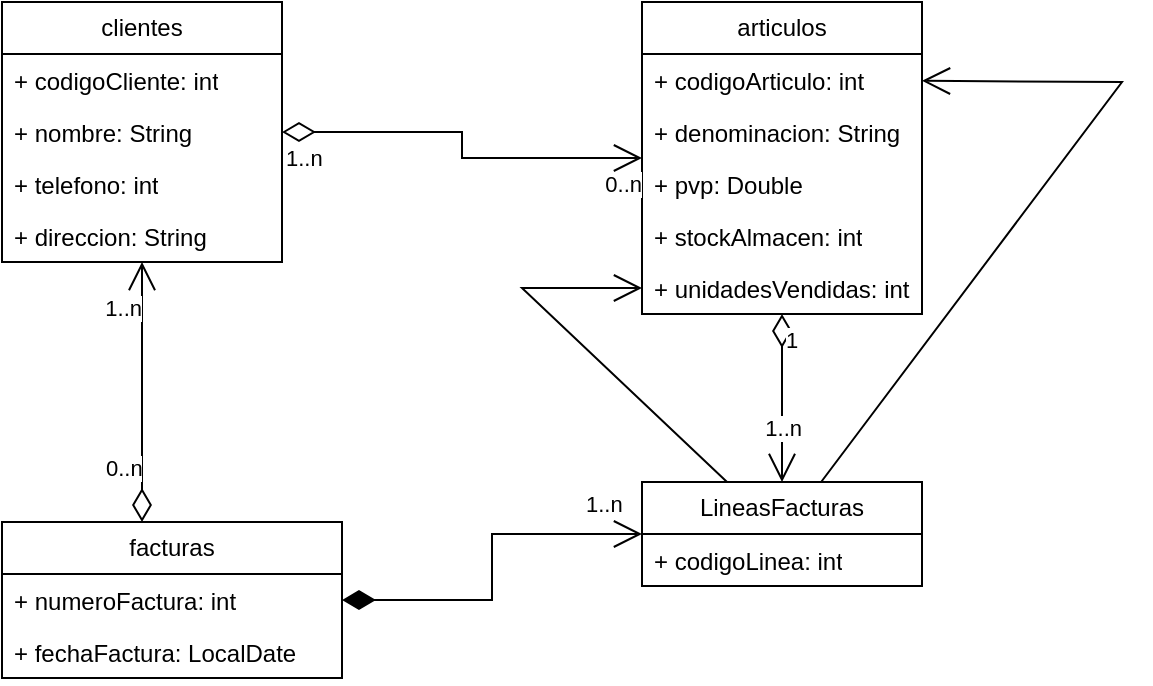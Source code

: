 <mxfile version="21.3.4" type="device">
  <diagram name="Página-1" id="gmGqsCZbfg8CnAh8hfgB">
    <mxGraphModel dx="1434" dy="764" grid="1" gridSize="10" guides="1" tooltips="1" connect="1" arrows="1" fold="1" page="1" pageScale="1" pageWidth="827" pageHeight="1169" math="0" shadow="0">
      <root>
        <mxCell id="0" />
        <mxCell id="1" parent="0" />
        <mxCell id="juTxVEUeMr1CvFopxE5W-1" value="facturas" style="swimlane;fontStyle=0;childLayout=stackLayout;horizontal=1;startSize=26;fillColor=none;horizontalStack=0;resizeParent=1;resizeParentMax=0;resizeLast=0;collapsible=1;marginBottom=0;whiteSpace=wrap;html=1;" vertex="1" parent="1">
          <mxGeometry x="120" y="420" width="170" height="78" as="geometry" />
        </mxCell>
        <mxCell id="juTxVEUeMr1CvFopxE5W-2" value="+ numeroFactura: int" style="text;strokeColor=none;fillColor=none;align=left;verticalAlign=top;spacingLeft=4;spacingRight=4;overflow=hidden;rotatable=0;points=[[0,0.5],[1,0.5]];portConstraint=eastwest;whiteSpace=wrap;html=1;" vertex="1" parent="juTxVEUeMr1CvFopxE5W-1">
          <mxGeometry y="26" width="170" height="26" as="geometry" />
        </mxCell>
        <mxCell id="juTxVEUeMr1CvFopxE5W-3" value="+ fechaFactura: LocalDate" style="text;strokeColor=none;fillColor=none;align=left;verticalAlign=top;spacingLeft=4;spacingRight=4;overflow=hidden;rotatable=0;points=[[0,0.5],[1,0.5]];portConstraint=eastwest;whiteSpace=wrap;html=1;" vertex="1" parent="juTxVEUeMr1CvFopxE5W-1">
          <mxGeometry y="52" width="170" height="26" as="geometry" />
        </mxCell>
        <mxCell id="juTxVEUeMr1CvFopxE5W-5" value="articulos" style="swimlane;fontStyle=0;childLayout=stackLayout;horizontal=1;startSize=26;fillColor=none;horizontalStack=0;resizeParent=1;resizeParentMax=0;resizeLast=0;collapsible=1;marginBottom=0;whiteSpace=wrap;html=1;" vertex="1" parent="1">
          <mxGeometry x="440" y="160" width="140" height="156" as="geometry" />
        </mxCell>
        <mxCell id="juTxVEUeMr1CvFopxE5W-6" value="+ codigoArticulo: int" style="text;strokeColor=none;fillColor=none;align=left;verticalAlign=top;spacingLeft=4;spacingRight=4;overflow=hidden;rotatable=0;points=[[0,0.5],[1,0.5]];portConstraint=eastwest;whiteSpace=wrap;html=1;" vertex="1" parent="juTxVEUeMr1CvFopxE5W-5">
          <mxGeometry y="26" width="140" height="26" as="geometry" />
        </mxCell>
        <mxCell id="juTxVEUeMr1CvFopxE5W-7" value="+ denominacion: String" style="text;strokeColor=none;fillColor=none;align=left;verticalAlign=top;spacingLeft=4;spacingRight=4;overflow=hidden;rotatable=0;points=[[0,0.5],[1,0.5]];portConstraint=eastwest;whiteSpace=wrap;html=1;" vertex="1" parent="juTxVEUeMr1CvFopxE5W-5">
          <mxGeometry y="52" width="140" height="26" as="geometry" />
        </mxCell>
        <mxCell id="juTxVEUeMr1CvFopxE5W-8" value="+ pvp: Double" style="text;strokeColor=none;fillColor=none;align=left;verticalAlign=top;spacingLeft=4;spacingRight=4;overflow=hidden;rotatable=0;points=[[0,0.5],[1,0.5]];portConstraint=eastwest;whiteSpace=wrap;html=1;" vertex="1" parent="juTxVEUeMr1CvFopxE5W-5">
          <mxGeometry y="78" width="140" height="26" as="geometry" />
        </mxCell>
        <mxCell id="juTxVEUeMr1CvFopxE5W-14" value="+ stockAlmacen: int" style="text;strokeColor=none;fillColor=none;align=left;verticalAlign=top;spacingLeft=4;spacingRight=4;overflow=hidden;rotatable=0;points=[[0,0.5],[1,0.5]];portConstraint=eastwest;whiteSpace=wrap;html=1;" vertex="1" parent="juTxVEUeMr1CvFopxE5W-5">
          <mxGeometry y="104" width="140" height="26" as="geometry" />
        </mxCell>
        <mxCell id="juTxVEUeMr1CvFopxE5W-30" value="+ unidadesVendidas: int" style="text;strokeColor=none;fillColor=none;align=left;verticalAlign=top;spacingLeft=4;spacingRight=4;overflow=hidden;rotatable=0;points=[[0,0.5],[1,0.5]];portConstraint=eastwest;whiteSpace=wrap;html=1;" vertex="1" parent="juTxVEUeMr1CvFopxE5W-5">
          <mxGeometry y="130" width="140" height="26" as="geometry" />
        </mxCell>
        <mxCell id="juTxVEUeMr1CvFopxE5W-9" value="clientes" style="swimlane;fontStyle=0;childLayout=stackLayout;horizontal=1;startSize=26;fillColor=none;horizontalStack=0;resizeParent=1;resizeParentMax=0;resizeLast=0;collapsible=1;marginBottom=0;whiteSpace=wrap;html=1;" vertex="1" parent="1">
          <mxGeometry x="120" y="160" width="140" height="130" as="geometry" />
        </mxCell>
        <mxCell id="juTxVEUeMr1CvFopxE5W-10" value="+ codigoCliente: int" style="text;strokeColor=none;fillColor=none;align=left;verticalAlign=top;spacingLeft=4;spacingRight=4;overflow=hidden;rotatable=0;points=[[0,0.5],[1,0.5]];portConstraint=eastwest;whiteSpace=wrap;html=1;" vertex="1" parent="juTxVEUeMr1CvFopxE5W-9">
          <mxGeometry y="26" width="140" height="26" as="geometry" />
        </mxCell>
        <mxCell id="juTxVEUeMr1CvFopxE5W-11" value="+ nombre: String" style="text;strokeColor=none;fillColor=none;align=left;verticalAlign=top;spacingLeft=4;spacingRight=4;overflow=hidden;rotatable=0;points=[[0,0.5],[1,0.5]];portConstraint=eastwest;whiteSpace=wrap;html=1;" vertex="1" parent="juTxVEUeMr1CvFopxE5W-9">
          <mxGeometry y="52" width="140" height="26" as="geometry" />
        </mxCell>
        <mxCell id="juTxVEUeMr1CvFopxE5W-12" value="+ telefono: int" style="text;strokeColor=none;fillColor=none;align=left;verticalAlign=top;spacingLeft=4;spacingRight=4;overflow=hidden;rotatable=0;points=[[0,0.5],[1,0.5]];portConstraint=eastwest;whiteSpace=wrap;html=1;" vertex="1" parent="juTxVEUeMr1CvFopxE5W-9">
          <mxGeometry y="78" width="140" height="26" as="geometry" />
        </mxCell>
        <mxCell id="juTxVEUeMr1CvFopxE5W-13" value="+ direccion: String" style="text;strokeColor=none;fillColor=none;align=left;verticalAlign=top;spacingLeft=4;spacingRight=4;overflow=hidden;rotatable=0;points=[[0,0.5],[1,0.5]];portConstraint=eastwest;whiteSpace=wrap;html=1;" vertex="1" parent="juTxVEUeMr1CvFopxE5W-9">
          <mxGeometry y="104" width="140" height="26" as="geometry" />
        </mxCell>
        <mxCell id="juTxVEUeMr1CvFopxE5W-15" value="" style="endArrow=open;html=1;endSize=12;startArrow=diamondThin;startSize=14;startFill=0;edgeStyle=orthogonalEdgeStyle;rounded=0;" edge="1" parent="1" source="juTxVEUeMr1CvFopxE5W-9" target="juTxVEUeMr1CvFopxE5W-5">
          <mxGeometry relative="1" as="geometry">
            <mxPoint x="330" y="390" as="sourcePoint" />
            <mxPoint x="490" y="390" as="targetPoint" />
          </mxGeometry>
        </mxCell>
        <mxCell id="juTxVEUeMr1CvFopxE5W-16" value="1..n" style="edgeLabel;resizable=0;html=1;align=left;verticalAlign=top;" connectable="0" vertex="1" parent="juTxVEUeMr1CvFopxE5W-15">
          <mxGeometry x="-1" relative="1" as="geometry" />
        </mxCell>
        <mxCell id="juTxVEUeMr1CvFopxE5W-17" value="0..n" style="edgeLabel;resizable=0;html=1;align=right;verticalAlign=top;" connectable="0" vertex="1" parent="juTxVEUeMr1CvFopxE5W-15">
          <mxGeometry x="1" relative="1" as="geometry" />
        </mxCell>
        <mxCell id="juTxVEUeMr1CvFopxE5W-18" value="" style="endArrow=open;html=1;endSize=12;startArrow=diamondThin;startSize=14;startFill=0;edgeStyle=orthogonalEdgeStyle;rounded=0;" edge="1" parent="1" source="juTxVEUeMr1CvFopxE5W-1" target="juTxVEUeMr1CvFopxE5W-9">
          <mxGeometry relative="1" as="geometry">
            <mxPoint x="330" y="390" as="sourcePoint" />
            <mxPoint x="490" y="390" as="targetPoint" />
            <Array as="points">
              <mxPoint x="190" y="370" />
              <mxPoint x="190" y="370" />
            </Array>
          </mxGeometry>
        </mxCell>
        <mxCell id="juTxVEUeMr1CvFopxE5W-19" value="0..n" style="edgeLabel;resizable=0;html=1;align=left;verticalAlign=top;" connectable="0" vertex="1" parent="juTxVEUeMr1CvFopxE5W-18">
          <mxGeometry x="-1" relative="1" as="geometry">
            <mxPoint x="-20" y="-40" as="offset" />
          </mxGeometry>
        </mxCell>
        <mxCell id="juTxVEUeMr1CvFopxE5W-20" value="1..n" style="edgeLabel;resizable=0;html=1;align=right;verticalAlign=top;" connectable="0" vertex="1" parent="juTxVEUeMr1CvFopxE5W-18">
          <mxGeometry x="1" relative="1" as="geometry">
            <mxPoint y="10" as="offset" />
          </mxGeometry>
        </mxCell>
        <mxCell id="juTxVEUeMr1CvFopxE5W-22" value="LineasFacturas" style="swimlane;fontStyle=0;childLayout=stackLayout;horizontal=1;startSize=26;fillColor=none;horizontalStack=0;resizeParent=1;resizeParentMax=0;resizeLast=0;collapsible=1;marginBottom=0;whiteSpace=wrap;html=1;" vertex="1" parent="1">
          <mxGeometry x="440" y="400" width="140" height="52" as="geometry" />
        </mxCell>
        <mxCell id="juTxVEUeMr1CvFopxE5W-23" value="+ codigoLinea: int" style="text;strokeColor=none;fillColor=none;align=left;verticalAlign=top;spacingLeft=4;spacingRight=4;overflow=hidden;rotatable=0;points=[[0,0.5],[1,0.5]];portConstraint=eastwest;whiteSpace=wrap;html=1;" vertex="1" parent="juTxVEUeMr1CvFopxE5W-22">
          <mxGeometry y="26" width="140" height="26" as="geometry" />
        </mxCell>
        <mxCell id="juTxVEUeMr1CvFopxE5W-26" value="1..n" style="endArrow=open;html=1;endSize=12;startArrow=diamondThin;startSize=14;startFill=1;edgeStyle=orthogonalEdgeStyle;align=left;verticalAlign=bottom;rounded=0;" edge="1" parent="1" source="juTxVEUeMr1CvFopxE5W-1" target="juTxVEUeMr1CvFopxE5W-22">
          <mxGeometry x="0.672" y="6" relative="1" as="geometry">
            <mxPoint x="330" y="390" as="sourcePoint" />
            <mxPoint x="490" y="390" as="targetPoint" />
            <mxPoint as="offset" />
          </mxGeometry>
        </mxCell>
        <mxCell id="juTxVEUeMr1CvFopxE5W-27" value="" style="endArrow=open;html=1;endSize=12;startArrow=diamondThin;startSize=14;startFill=0;edgeStyle=orthogonalEdgeStyle;rounded=0;" edge="1" parent="1" source="juTxVEUeMr1CvFopxE5W-5" target="juTxVEUeMr1CvFopxE5W-22">
          <mxGeometry relative="1" as="geometry">
            <mxPoint x="330" y="390" as="sourcePoint" />
            <mxPoint x="490" y="390" as="targetPoint" />
          </mxGeometry>
        </mxCell>
        <mxCell id="juTxVEUeMr1CvFopxE5W-28" value="1" style="edgeLabel;resizable=0;html=1;align=left;verticalAlign=top;" connectable="0" vertex="1" parent="juTxVEUeMr1CvFopxE5W-27">
          <mxGeometry x="-1" relative="1" as="geometry" />
        </mxCell>
        <mxCell id="juTxVEUeMr1CvFopxE5W-29" value="1..n" style="edgeLabel;resizable=0;html=1;align=right;verticalAlign=top;" connectable="0" vertex="1" parent="juTxVEUeMr1CvFopxE5W-27">
          <mxGeometry x="1" relative="1" as="geometry">
            <mxPoint x="10" y="-40" as="offset" />
          </mxGeometry>
        </mxCell>
        <mxCell id="juTxVEUeMr1CvFopxE5W-31" value="" style="endArrow=open;endFill=1;endSize=12;html=1;rounded=0;" edge="1" parent="1" source="juTxVEUeMr1CvFopxE5W-22" target="juTxVEUeMr1CvFopxE5W-6">
          <mxGeometry width="160" relative="1" as="geometry">
            <mxPoint x="330" y="390" as="sourcePoint" />
            <mxPoint x="420" y="350" as="targetPoint" />
            <Array as="points">
              <mxPoint x="680" y="200" />
            </Array>
          </mxGeometry>
        </mxCell>
        <mxCell id="juTxVEUeMr1CvFopxE5W-32" value="" style="endArrow=open;endFill=1;endSize=12;html=1;rounded=0;" edge="1" parent="1" source="juTxVEUeMr1CvFopxE5W-22" target="juTxVEUeMr1CvFopxE5W-30">
          <mxGeometry width="160" relative="1" as="geometry">
            <mxPoint x="330" y="390" as="sourcePoint" />
            <mxPoint x="490" y="390" as="targetPoint" />
            <Array as="points">
              <mxPoint x="380" y="303" />
            </Array>
          </mxGeometry>
        </mxCell>
      </root>
    </mxGraphModel>
  </diagram>
</mxfile>
